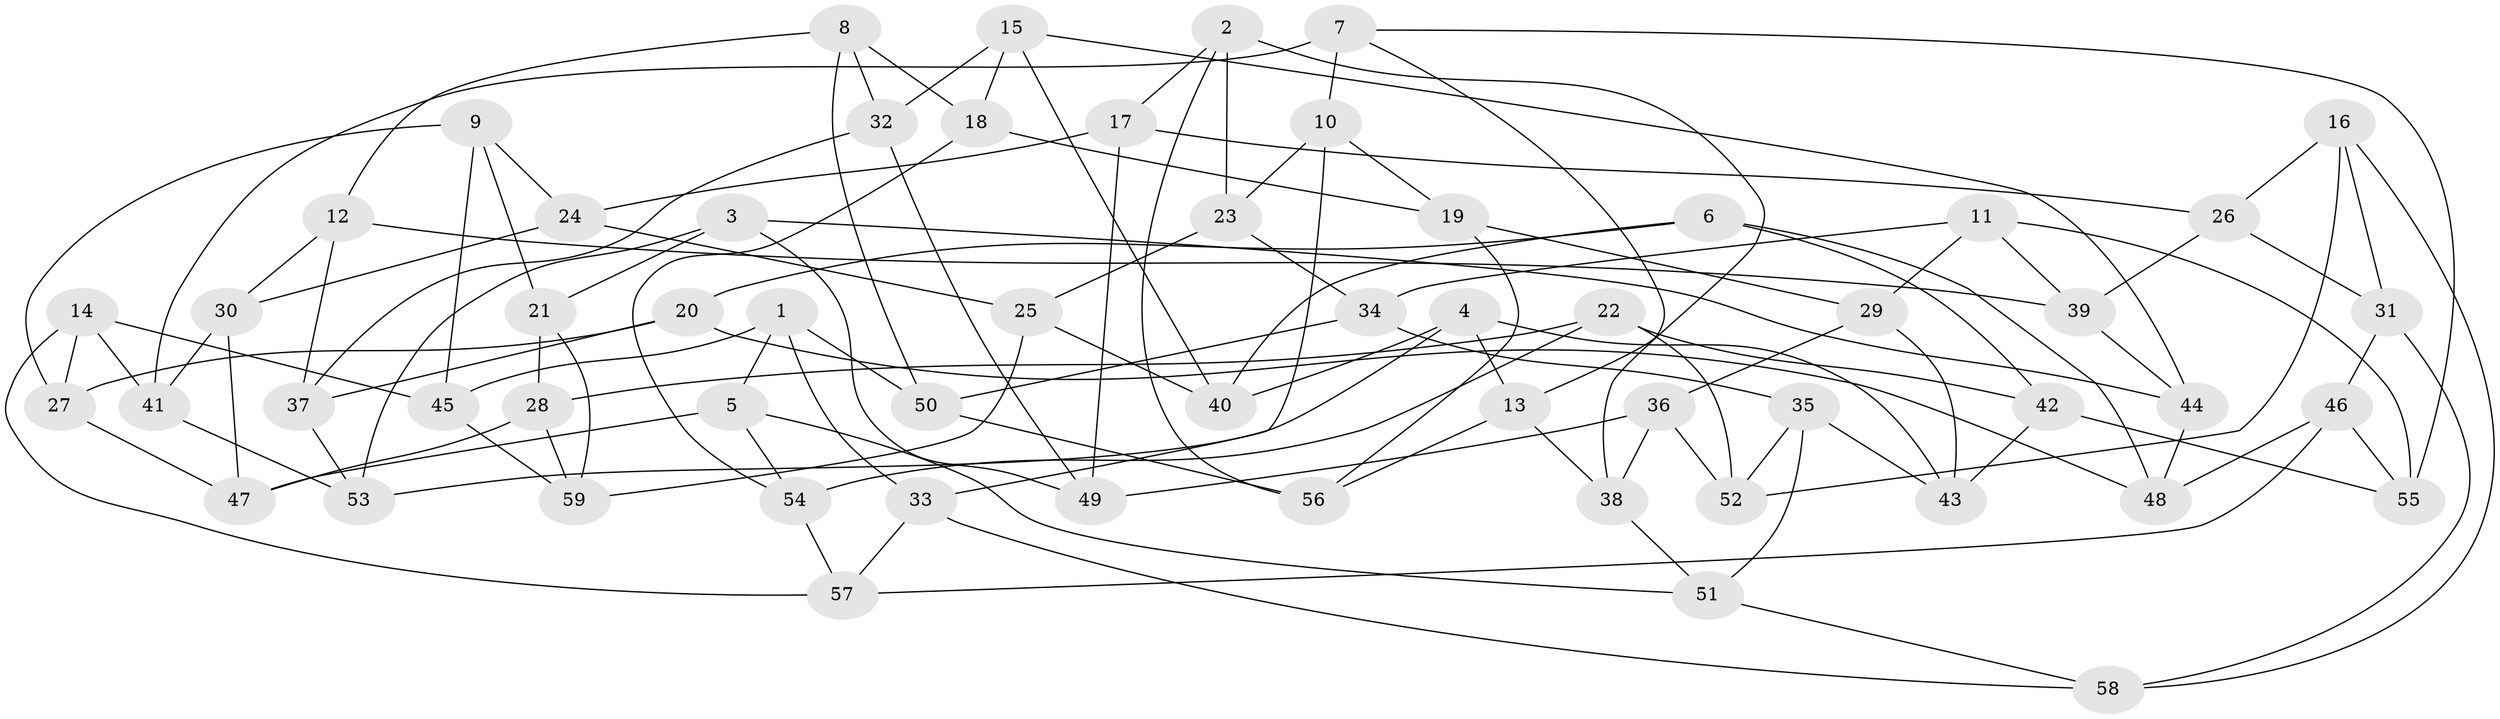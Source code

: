 // coarse degree distribution, {4: 0.7073170731707317, 8: 0.12195121951219512, 6: 0.12195121951219512, 7: 0.024390243902439025, 5: 0.024390243902439025}
// Generated by graph-tools (version 1.1) at 2025/20/03/04/25 18:20:28]
// undirected, 59 vertices, 118 edges
graph export_dot {
graph [start="1"]
  node [color=gray90,style=filled];
  1;
  2;
  3;
  4;
  5;
  6;
  7;
  8;
  9;
  10;
  11;
  12;
  13;
  14;
  15;
  16;
  17;
  18;
  19;
  20;
  21;
  22;
  23;
  24;
  25;
  26;
  27;
  28;
  29;
  30;
  31;
  32;
  33;
  34;
  35;
  36;
  37;
  38;
  39;
  40;
  41;
  42;
  43;
  44;
  45;
  46;
  47;
  48;
  49;
  50;
  51;
  52;
  53;
  54;
  55;
  56;
  57;
  58;
  59;
  1 -- 33;
  1 -- 50;
  1 -- 5;
  1 -- 45;
  2 -- 38;
  2 -- 56;
  2 -- 17;
  2 -- 23;
  3 -- 49;
  3 -- 21;
  3 -- 44;
  3 -- 53;
  4 -- 40;
  4 -- 43;
  4 -- 13;
  4 -- 53;
  5 -- 54;
  5 -- 47;
  5 -- 51;
  6 -- 48;
  6 -- 42;
  6 -- 20;
  6 -- 40;
  7 -- 55;
  7 -- 10;
  7 -- 13;
  7 -- 41;
  8 -- 32;
  8 -- 50;
  8 -- 18;
  8 -- 12;
  9 -- 27;
  9 -- 45;
  9 -- 24;
  9 -- 21;
  10 -- 19;
  10 -- 23;
  10 -- 33;
  11 -- 34;
  11 -- 39;
  11 -- 55;
  11 -- 29;
  12 -- 39;
  12 -- 30;
  12 -- 37;
  13 -- 56;
  13 -- 38;
  14 -- 57;
  14 -- 45;
  14 -- 27;
  14 -- 41;
  15 -- 40;
  15 -- 32;
  15 -- 18;
  15 -- 44;
  16 -- 31;
  16 -- 26;
  16 -- 52;
  16 -- 58;
  17 -- 24;
  17 -- 49;
  17 -- 26;
  18 -- 54;
  18 -- 19;
  19 -- 56;
  19 -- 29;
  20 -- 27;
  20 -- 37;
  20 -- 48;
  21 -- 59;
  21 -- 28;
  22 -- 28;
  22 -- 42;
  22 -- 52;
  22 -- 54;
  23 -- 25;
  23 -- 34;
  24 -- 30;
  24 -- 25;
  25 -- 40;
  25 -- 59;
  26 -- 39;
  26 -- 31;
  27 -- 47;
  28 -- 47;
  28 -- 59;
  29 -- 36;
  29 -- 43;
  30 -- 47;
  30 -- 41;
  31 -- 58;
  31 -- 46;
  32 -- 37;
  32 -- 49;
  33 -- 58;
  33 -- 57;
  34 -- 35;
  34 -- 50;
  35 -- 51;
  35 -- 52;
  35 -- 43;
  36 -- 52;
  36 -- 38;
  36 -- 49;
  37 -- 53;
  38 -- 51;
  39 -- 44;
  41 -- 53;
  42 -- 43;
  42 -- 55;
  44 -- 48;
  45 -- 59;
  46 -- 55;
  46 -- 57;
  46 -- 48;
  50 -- 56;
  51 -- 58;
  54 -- 57;
}
